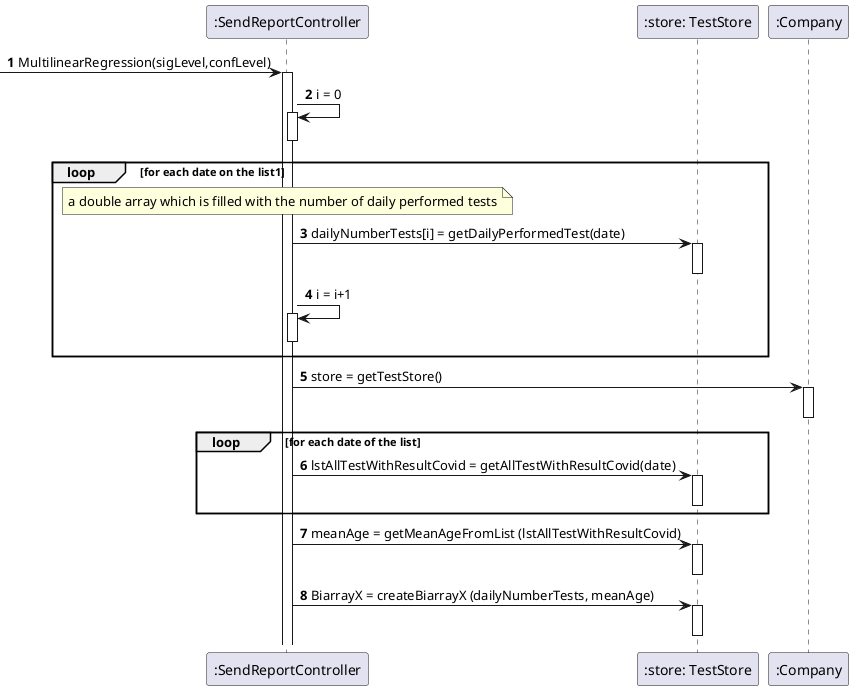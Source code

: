 @startuml
'https://plantuml.com/sequence-diagram

autonumber

 -> ":SendReportController" : MultilinearRegression(sigLevel,confLevel)
activate ":SendReportController"


":SendReportController" -> ":SendReportController" : i = 0
activate ":SendReportController"
deactivate ":SendReportController"

loop for each date on the list1
note over ":SendReportController" : a double array which is filled with the number of daily performed tests
":SendReportController" -> ":store: TestStore" : dailyNumberTests[i] = getDailyPerformedTest(date)
activate ":store: TestStore"
deactivate ":store: TestStore"


":SendReportController" -> ":SendReportController" ++: i = i+1
deactivate ":SendReportController"
end


":SendReportController" -> ":Company" : store = getTestStore()
activate ":Company"
deactivate

loop for each date of the list
":SendReportController" -> ":store: TestStore" : lstAllTestWithResultCovid = getAllTestWithResultCovid(date)
activate ":store: TestStore"
deactivate ":store: TestStore"
end



":SendReportController" -> ":store: TestStore" : meanAge = getMeanAgeFromList (lstAllTestWithResultCovid)
activate ":store: TestStore"
deactivate ":store: TestStore"

":SendReportController" -> ":store: TestStore" : BiarrayX = createBiarrayX (dailyNumberTests, meanAge)
activate ":store: TestStore"
deactivate ":store: TestStore"
@enduml